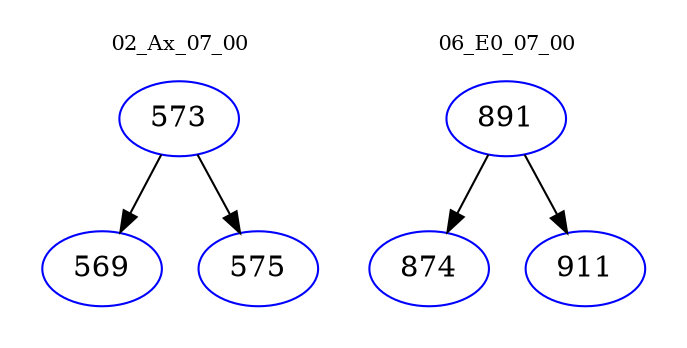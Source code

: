 digraph{
subgraph cluster_0 {
color = white
label = "02_Ax_07_00";
fontsize=10;
T0_573 [label="573", color="blue"]
T0_573 -> T0_569 [color="black"]
T0_569 [label="569", color="blue"]
T0_573 -> T0_575 [color="black"]
T0_575 [label="575", color="blue"]
}
subgraph cluster_1 {
color = white
label = "06_E0_07_00";
fontsize=10;
T1_891 [label="891", color="blue"]
T1_891 -> T1_874 [color="black"]
T1_874 [label="874", color="blue"]
T1_891 -> T1_911 [color="black"]
T1_911 [label="911", color="blue"]
}
}
